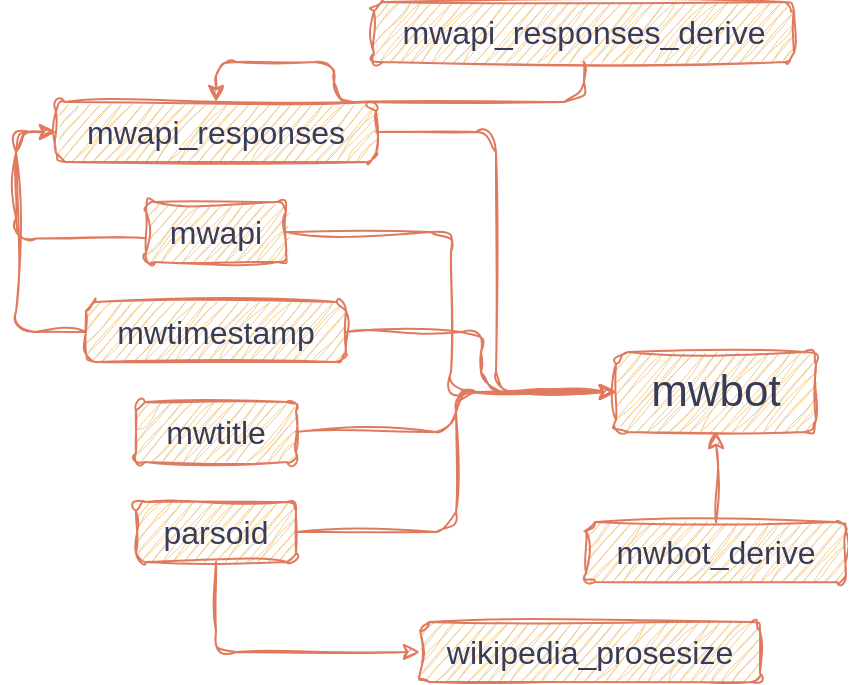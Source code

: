 <mxfile version="28.1.1">
  <diagram name="Page-1" id="nPSMN8shHIH9Cje0tpHZ">
    <mxGraphModel dx="712" dy="540" grid="1" gridSize="10" guides="1" tooltips="1" connect="1" arrows="1" fold="1" page="1" pageScale="1" pageWidth="291" pageHeight="413" math="0" shadow="0">
      <root>
        <mxCell id="0" />
        <mxCell id="1" parent="0" />
        <mxCell id="ONmzsRhYv475mUTvHMMu-13" style="edgeStyle=orthogonalEdgeStyle;rounded=1;orthogonalLoop=1;jettySize=auto;html=1;entryX=0;entryY=0.5;entryDx=0;entryDy=0;sketch=1;curveFitting=1;jiggle=2;labelBackgroundColor=none;fontColor=default;strokeColor=#E07A5F;" parent="1" source="01FXjIsKuXOsLsB-IkXL-1" target="ONmzsRhYv475mUTvHMMu-5" edge="1">
          <mxGeometry relative="1" as="geometry" />
        </mxCell>
        <mxCell id="01FXjIsKuXOsLsB-IkXL-1" value="&lt;div&gt;mwapi_responses&lt;/div&gt;" style="rounded=1;whiteSpace=wrap;html=1;fontFamily=Helvetica;fontSize=16;sketch=1;curveFitting=1;jiggle=2;labelBackgroundColor=none;fillColor=#F2CC8F;strokeColor=#E07A5F;fontColor=#393C56;" parent="1" vertex="1">
          <mxGeometry x="80" y="87" width="160" height="30" as="geometry" />
        </mxCell>
        <mxCell id="ONmzsRhYv475mUTvHMMu-20" style="edgeStyle=orthogonalEdgeStyle;rounded=1;orthogonalLoop=1;jettySize=auto;html=1;entryX=0;entryY=0.5;entryDx=0;entryDy=0;exitX=-0.002;exitY=0.605;exitDx=0;exitDy=0;exitPerimeter=0;sketch=1;curveFitting=1;jiggle=2;labelBackgroundColor=none;fontColor=default;strokeColor=#E07A5F;" parent="1" source="01FXjIsKuXOsLsB-IkXL-2" target="01FXjIsKuXOsLsB-IkXL-1" edge="1">
          <mxGeometry relative="1" as="geometry" />
        </mxCell>
        <mxCell id="ONmzsRhYv475mUTvHMMu-21" style="edgeStyle=orthogonalEdgeStyle;rounded=1;orthogonalLoop=1;jettySize=auto;html=1;entryX=0;entryY=0.5;entryDx=0;entryDy=0;exitX=0;exitY=0.5;exitDx=0;exitDy=0;sketch=1;curveFitting=1;jiggle=2;labelBackgroundColor=none;fontColor=default;strokeColor=#E07A5F;" parent="1" source="01FXjIsKuXOsLsB-IkXL-3" target="01FXjIsKuXOsLsB-IkXL-1" edge="1">
          <mxGeometry relative="1" as="geometry" />
        </mxCell>
        <mxCell id="01FXjIsKuXOsLsB-IkXL-10" style="edgeStyle=orthogonalEdgeStyle;rounded=1;orthogonalLoop=1;jettySize=auto;html=1;sketch=1;curveFitting=1;jiggle=2;labelBackgroundColor=none;fontColor=default;strokeColor=#E07A5F;" parent="1" source="01FXjIsKuXOsLsB-IkXL-6" target="01FXjIsKuXOsLsB-IkXL-1" edge="1">
          <mxGeometry relative="1" as="geometry" />
        </mxCell>
        <mxCell id="01FXjIsKuXOsLsB-IkXL-2" value="&lt;div&gt;mwapi&lt;/div&gt;" style="rounded=1;whiteSpace=wrap;html=1;fontFamily=Helvetica;fontSize=16;sketch=1;curveFitting=1;jiggle=2;labelBackgroundColor=none;fillColor=#F2CC8F;strokeColor=#E07A5F;fontColor=#393C56;" parent="1" vertex="1">
          <mxGeometry x="125" y="137" width="70" height="30" as="geometry" />
        </mxCell>
        <mxCell id="01FXjIsKuXOsLsB-IkXL-3" value="mwtimestamp" style="rounded=1;whiteSpace=wrap;html=1;fontFamily=Helvetica;fontSize=16;sketch=1;curveFitting=1;jiggle=2;labelBackgroundColor=none;fillColor=#F2CC8F;strokeColor=#E07A5F;fontColor=#393C56;" parent="1" vertex="1">
          <mxGeometry x="95" y="187" width="130" height="30" as="geometry" />
        </mxCell>
        <mxCell id="01FXjIsKuXOsLsB-IkXL-4" value="mwtitle" style="rounded=1;whiteSpace=wrap;html=1;fontFamily=Helvetica;fontSize=16;sketch=1;curveFitting=1;jiggle=2;labelBackgroundColor=none;fillColor=#F2CC8F;strokeColor=#E07A5F;fontColor=#393C56;" parent="1" vertex="1">
          <mxGeometry x="120" y="237" width="80" height="30" as="geometry" />
        </mxCell>
        <mxCell id="01FXjIsKuXOsLsB-IkXL-6" value="mwapi_responses_derive" style="rounded=1;whiteSpace=wrap;html=1;fontFamily=Helvetica;fontSize=16;sketch=1;curveFitting=1;jiggle=2;labelBackgroundColor=none;fillColor=#F2CC8F;strokeColor=#E07A5F;fontColor=#393C56;" parent="1" vertex="1">
          <mxGeometry x="239" y="37" width="210" height="30" as="geometry" />
        </mxCell>
        <mxCell id="01FXjIsKuXOsLsB-IkXL-16" value="parsoid" style="rounded=1;whiteSpace=wrap;html=1;fontFamily=Helvetica;fontSize=16;sketch=1;curveFitting=1;jiggle=2;labelBackgroundColor=none;fillColor=#F2CC8F;strokeColor=#E07A5F;fontColor=#393C56;" parent="1" vertex="1">
          <mxGeometry x="120" y="287" width="80" height="30" as="geometry" />
        </mxCell>
        <mxCell id="ONmzsRhYv475mUTvHMMu-1" value="wikipedia_prosesize" style="rounded=1;whiteSpace=wrap;html=1;fontFamily=Helvetica;fontSize=16;sketch=1;curveFitting=1;jiggle=2;labelBackgroundColor=none;fillColor=#F2CC8F;strokeColor=#E07A5F;fontColor=#393C56;" parent="1" vertex="1">
          <mxGeometry x="262" y="347" width="170" height="30" as="geometry" />
        </mxCell>
        <mxCell id="ONmzsRhYv475mUTvHMMu-5" value="mwbot" style="rounded=1;whiteSpace=wrap;html=1;fontFamily=Helvetica;fontSize=22;sketch=1;curveFitting=1;jiggle=2;labelBackgroundColor=none;fillColor=#F2CC8F;strokeColor=#E07A5F;fontColor=#393C56;" parent="1" vertex="1">
          <mxGeometry x="360" y="212" width="100" height="40" as="geometry" />
        </mxCell>
        <mxCell id="ONmzsRhYv475mUTvHMMu-7" value="mwbot_derive" style="rounded=1;whiteSpace=wrap;html=1;fontFamily=Helvetica;fontSize=16;sketch=1;curveFitting=1;jiggle=2;labelBackgroundColor=none;fillColor=#F2CC8F;strokeColor=#E07A5F;fontColor=#393C56;" parent="1" vertex="1">
          <mxGeometry x="345" y="297" width="130" height="30" as="geometry" />
        </mxCell>
        <mxCell id="ONmzsRhYv475mUTvHMMu-4" style="edgeStyle=orthogonalEdgeStyle;rounded=1;orthogonalLoop=1;jettySize=auto;html=1;entryX=0;entryY=0.5;entryDx=0;entryDy=0;exitX=0.5;exitY=1;exitDx=0;exitDy=0;sketch=1;curveFitting=1;jiggle=2;labelBackgroundColor=none;fontColor=default;strokeColor=#E07A5F;" parent="1" source="01FXjIsKuXOsLsB-IkXL-16" target="ONmzsRhYv475mUTvHMMu-1" edge="1">
          <mxGeometry relative="1" as="geometry" />
        </mxCell>
        <mxCell id="ONmzsRhYv475mUTvHMMu-12" style="edgeStyle=orthogonalEdgeStyle;rounded=1;orthogonalLoop=1;jettySize=auto;html=1;entryX=0;entryY=0.5;entryDx=0;entryDy=0;sketch=1;curveFitting=1;jiggle=2;labelBackgroundColor=none;fontColor=default;strokeColor=#E07A5F;" parent="1" source="01FXjIsKuXOsLsB-IkXL-2" target="ONmzsRhYv475mUTvHMMu-5" edge="1">
          <mxGeometry relative="1" as="geometry" />
        </mxCell>
        <mxCell id="ONmzsRhYv475mUTvHMMu-11" style="edgeStyle=orthogonalEdgeStyle;rounded=1;orthogonalLoop=1;jettySize=auto;html=1;entryX=0;entryY=0.5;entryDx=0;entryDy=0;sketch=1;curveFitting=1;jiggle=2;labelBackgroundColor=none;fontColor=default;strokeColor=#E07A5F;" parent="1" source="01FXjIsKuXOsLsB-IkXL-3" target="ONmzsRhYv475mUTvHMMu-5" edge="1">
          <mxGeometry relative="1" as="geometry" />
        </mxCell>
        <mxCell id="ONmzsRhYv475mUTvHMMu-10" style="edgeStyle=orthogonalEdgeStyle;rounded=1;orthogonalLoop=1;jettySize=auto;html=1;entryX=0;entryY=0.5;entryDx=0;entryDy=0;sketch=1;curveFitting=1;jiggle=2;labelBackgroundColor=none;fontColor=default;strokeColor=#E07A5F;" parent="1" source="01FXjIsKuXOsLsB-IkXL-4" target="ONmzsRhYv475mUTvHMMu-5" edge="1">
          <mxGeometry relative="1" as="geometry" />
        </mxCell>
        <mxCell id="ONmzsRhYv475mUTvHMMu-9" style="edgeStyle=orthogonalEdgeStyle;rounded=1;orthogonalLoop=1;jettySize=auto;html=1;entryX=0;entryY=0.5;entryDx=0;entryDy=0;sketch=1;curveFitting=1;jiggle=2;labelBackgroundColor=none;fontColor=default;strokeColor=#E07A5F;" parent="1" source="01FXjIsKuXOsLsB-IkXL-16" target="ONmzsRhYv475mUTvHMMu-5" edge="1">
          <mxGeometry relative="1" as="geometry" />
        </mxCell>
        <mxCell id="ONmzsRhYv475mUTvHMMu-8" style="edgeStyle=orthogonalEdgeStyle;rounded=1;orthogonalLoop=1;jettySize=auto;html=1;sketch=1;curveFitting=1;jiggle=2;labelBackgroundColor=none;fontColor=default;strokeColor=#E07A5F;" parent="1" source="ONmzsRhYv475mUTvHMMu-7" target="ONmzsRhYv475mUTvHMMu-5" edge="1">
          <mxGeometry relative="1" as="geometry" />
        </mxCell>
      </root>
    </mxGraphModel>
  </diagram>
</mxfile>
